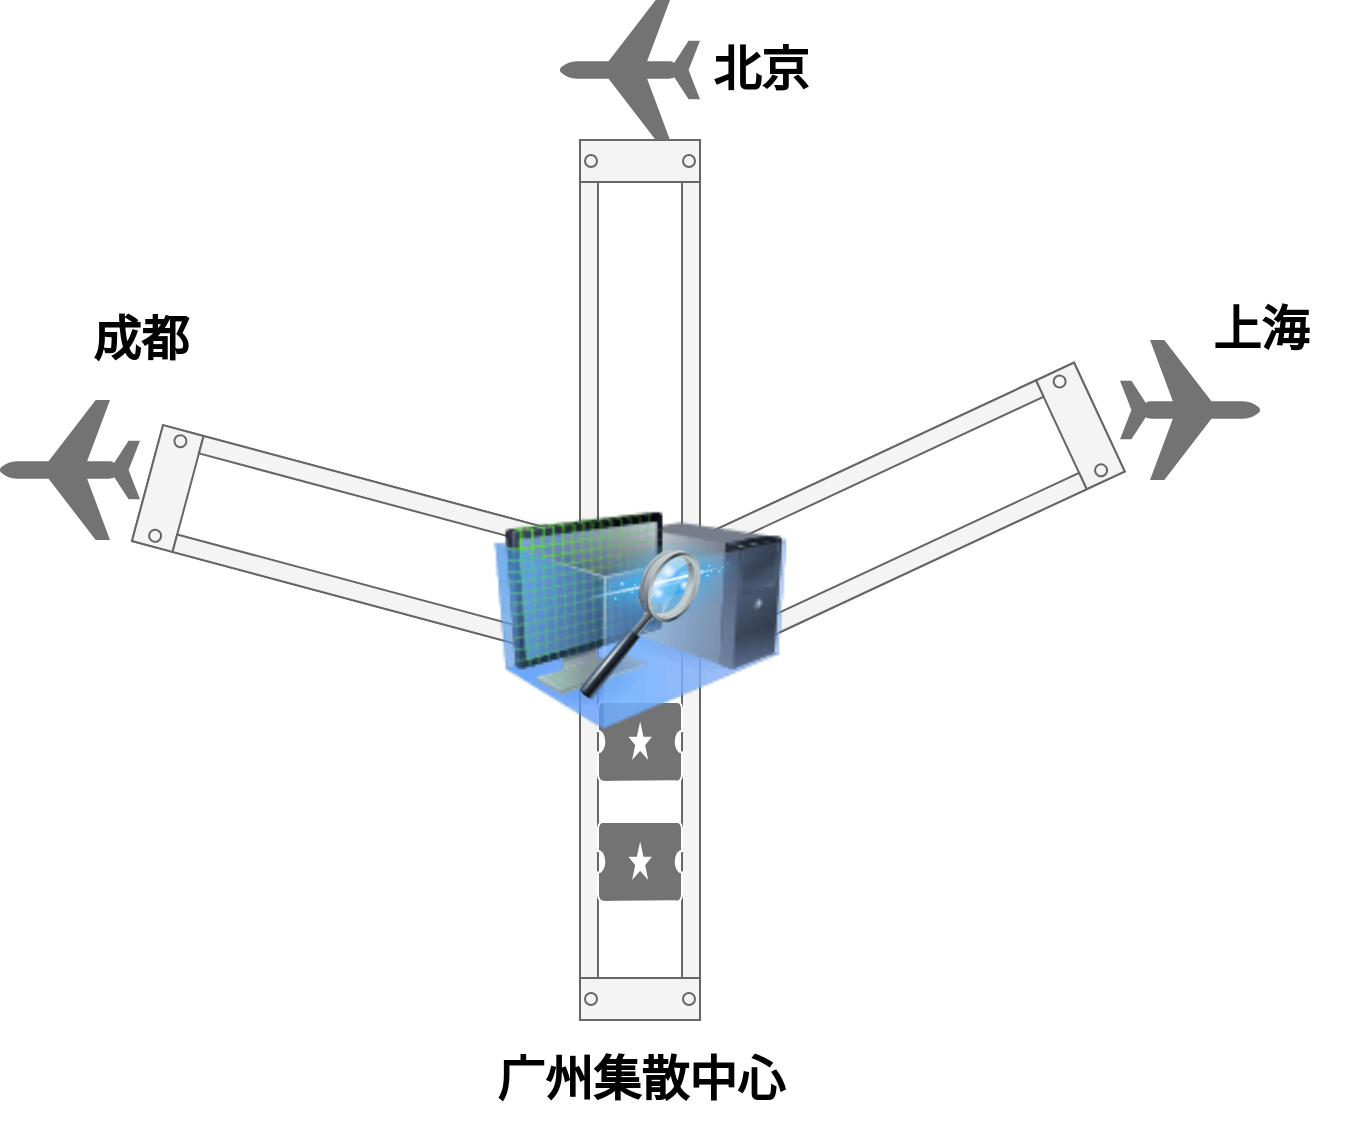 <mxfile version="12.3.5" type="github" pages="1">
  <diagram name="Page-1" id="13e1069c-82ec-6db2-03f1-153e76fe0fe0">
    <mxGraphModel dx="1422" dy="757" grid="0" gridSize="10" guides="1" tooltips="1" connect="1" arrows="1" fold="1" page="1" pageScale="1" pageWidth="1100" pageHeight="850" background="#ffffff" math="0" shadow="0">
      <root>
        <mxCell id="0"/>
        <mxCell id="1" parent="0"/>
        <mxCell id="FAn675EmgKaNfwmKXNUg-20" value="" style="strokeColor=#666666;html=1;verticalLabelPosition=bottom;labelBackgroundColor=#ffffff;verticalAlign=top;outlineConnect=0;shadow=0;dashed=0;shape=mxgraph.rackGeneral.container;fillColor2=#f4f4f4;container=1;collapsible=0;childLayout=rack;allowGaps=1;marginLeft=9;marginRight=9;marginTop=21;marginBottom=22;textColor=#666666;numDisp=off;rotation=65;" vertex="1" parent="1">
          <mxGeometry x="670" y="335" width="60" height="220" as="geometry"/>
        </mxCell>
        <mxCell id="FAn675EmgKaNfwmKXNUg-19" value="" style="strokeColor=#666666;html=1;verticalLabelPosition=bottom;labelBackgroundColor=#ffffff;verticalAlign=top;outlineConnect=0;shadow=0;dashed=0;shape=mxgraph.rackGeneral.container;fillColor2=#f4f4f4;container=1;collapsible=0;childLayout=rack;allowGaps=1;marginLeft=9;marginRight=9;marginTop=21;marginBottom=22;textColor=#666666;numDisp=off;rotation=0;" vertex="1" parent="1">
          <mxGeometry x="540" y="260" width="60" height="220" as="geometry"/>
        </mxCell>
        <mxCell id="FAn675EmgKaNfwmKXNUg-8" value="" style="strokeColor=#666666;html=1;verticalLabelPosition=bottom;labelBackgroundColor=#ffffff;verticalAlign=top;outlineConnect=0;shadow=0;dashed=0;shape=mxgraph.rackGeneral.container;fillColor2=#f4f4f4;container=1;collapsible=0;childLayout=rack;allowGaps=1;marginLeft=9;marginRight=9;marginTop=21;marginBottom=22;textColor=#666666;numDisp=off;" vertex="1" parent="1">
          <mxGeometry x="540" y="480" width="60" height="220" as="geometry"/>
        </mxCell>
        <mxCell id="FAn675EmgKaNfwmKXNUg-10" value="" style="dashed=0;aspect=fixed;verticalLabelPosition=bottom;verticalAlign=top;align=center;shape=mxgraph.gmdl.attractions;strokeColor=#ffffff;fillColor=#737373;shadow=0;strokeWidth=1;" vertex="1" parent="FAn675EmgKaNfwmKXNUg-8">
          <mxGeometry x="9" y="61" width="42" height="40" as="geometry"/>
        </mxCell>
        <mxCell id="FAn675EmgKaNfwmKXNUg-11" value="" style="dashed=0;aspect=fixed;verticalLabelPosition=bottom;verticalAlign=top;align=center;shape=mxgraph.gmdl.attractions;strokeColor=#ffffff;fillColor=#737373;shadow=0;strokeWidth=1;" vertex="1" parent="FAn675EmgKaNfwmKXNUg-8">
          <mxGeometry x="9" y="121" width="42" height="40" as="geometry"/>
        </mxCell>
        <mxCell id="FAn675EmgKaNfwmKXNUg-6" value="" style="dashed=0;aspect=fixed;verticalLabelPosition=bottom;verticalAlign=top;align=center;shape=mxgraph.gmdl.travel;strokeColor=none;fillColor=#737373;shadow=0;direction=south;rotation=180;" vertex="1" parent="1">
          <mxGeometry x="250" y="390" width="70" height="70" as="geometry"/>
        </mxCell>
        <mxCell id="FAn675EmgKaNfwmKXNUg-12" value="" style="strokeColor=#666666;html=1;verticalLabelPosition=bottom;labelBackgroundColor=#ffffff;verticalAlign=top;outlineConnect=0;shadow=0;dashed=0;shape=mxgraph.rackGeneral.container;fillColor2=#f4f4f4;container=1;collapsible=0;childLayout=rack;allowGaps=1;marginLeft=9;marginRight=9;marginTop=21;marginBottom=22;textColor=#666666;numDisp=off;rotation=-75;" vertex="1" parent="1">
          <mxGeometry x="400" y="350" width="60" height="220" as="geometry"/>
        </mxCell>
        <mxCell id="FAn675EmgKaNfwmKXNUg-16" value="" style="image;html=1;labelBackgroundColor=#ffffff;image=img/lib/clip_art/computers/Virtual_Machine_128x128.png;fillColor=#ffffff;" vertex="1" parent="1">
          <mxGeometry x="470" y="445" width="200" height="110" as="geometry"/>
        </mxCell>
        <mxCell id="FAn675EmgKaNfwmKXNUg-17" value="" style="image;html=1;labelBackgroundColor=#ffffff;image=img/lib/clip_art/computers/Data_Filtering_128x128.png;fillColor=#ffffff;" vertex="1" parent="1">
          <mxGeometry x="540" y="460" width="80" height="80" as="geometry"/>
        </mxCell>
        <mxCell id="FAn675EmgKaNfwmKXNUg-21" value="成都" style="text;strokeColor=none;fillColor=none;html=1;fontSize=24;fontStyle=1;verticalAlign=middle;align=center;" vertex="1" parent="1">
          <mxGeometry x="270" y="340" width="100" height="40" as="geometry"/>
        </mxCell>
        <mxCell id="FAn675EmgKaNfwmKXNUg-22" value="北京" style="text;strokeColor=none;fillColor=none;html=1;fontSize=24;fontStyle=1;verticalAlign=middle;align=center;" vertex="1" parent="1">
          <mxGeometry x="580" y="205" width="100" height="40" as="geometry"/>
        </mxCell>
        <mxCell id="FAn675EmgKaNfwmKXNUg-23" value="" style="dashed=0;aspect=fixed;verticalLabelPosition=bottom;verticalAlign=top;align=center;shape=mxgraph.gmdl.travel;strokeColor=none;fillColor=#737373;shadow=0;direction=south;rotation=180;" vertex="1" parent="1">
          <mxGeometry x="530" y="190" width="70" height="70" as="geometry"/>
        </mxCell>
        <mxCell id="FAn675EmgKaNfwmKXNUg-24" value="" style="dashed=0;aspect=fixed;verticalLabelPosition=bottom;verticalAlign=top;align=center;shape=mxgraph.gmdl.travel;strokeColor=none;fillColor=#737373;shadow=0;direction=south;rotation=0;" vertex="1" parent="1">
          <mxGeometry x="810" y="360" width="70" height="70" as="geometry"/>
        </mxCell>
        <mxCell id="FAn675EmgKaNfwmKXNUg-25" value="上海" style="text;strokeColor=none;fillColor=none;html=1;fontSize=24;fontStyle=1;verticalAlign=middle;align=center;" vertex="1" parent="1">
          <mxGeometry x="830" y="335" width="100" height="40" as="geometry"/>
        </mxCell>
        <mxCell id="FAn675EmgKaNfwmKXNUg-26" value="广州集散中心" style="text;strokeColor=none;fillColor=none;html=1;fontSize=24;fontStyle=1;verticalAlign=middle;align=center;" vertex="1" parent="1">
          <mxGeometry x="520" y="710" width="100" height="40" as="geometry"/>
        </mxCell>
      </root>
    </mxGraphModel>
  </diagram>
</mxfile>
